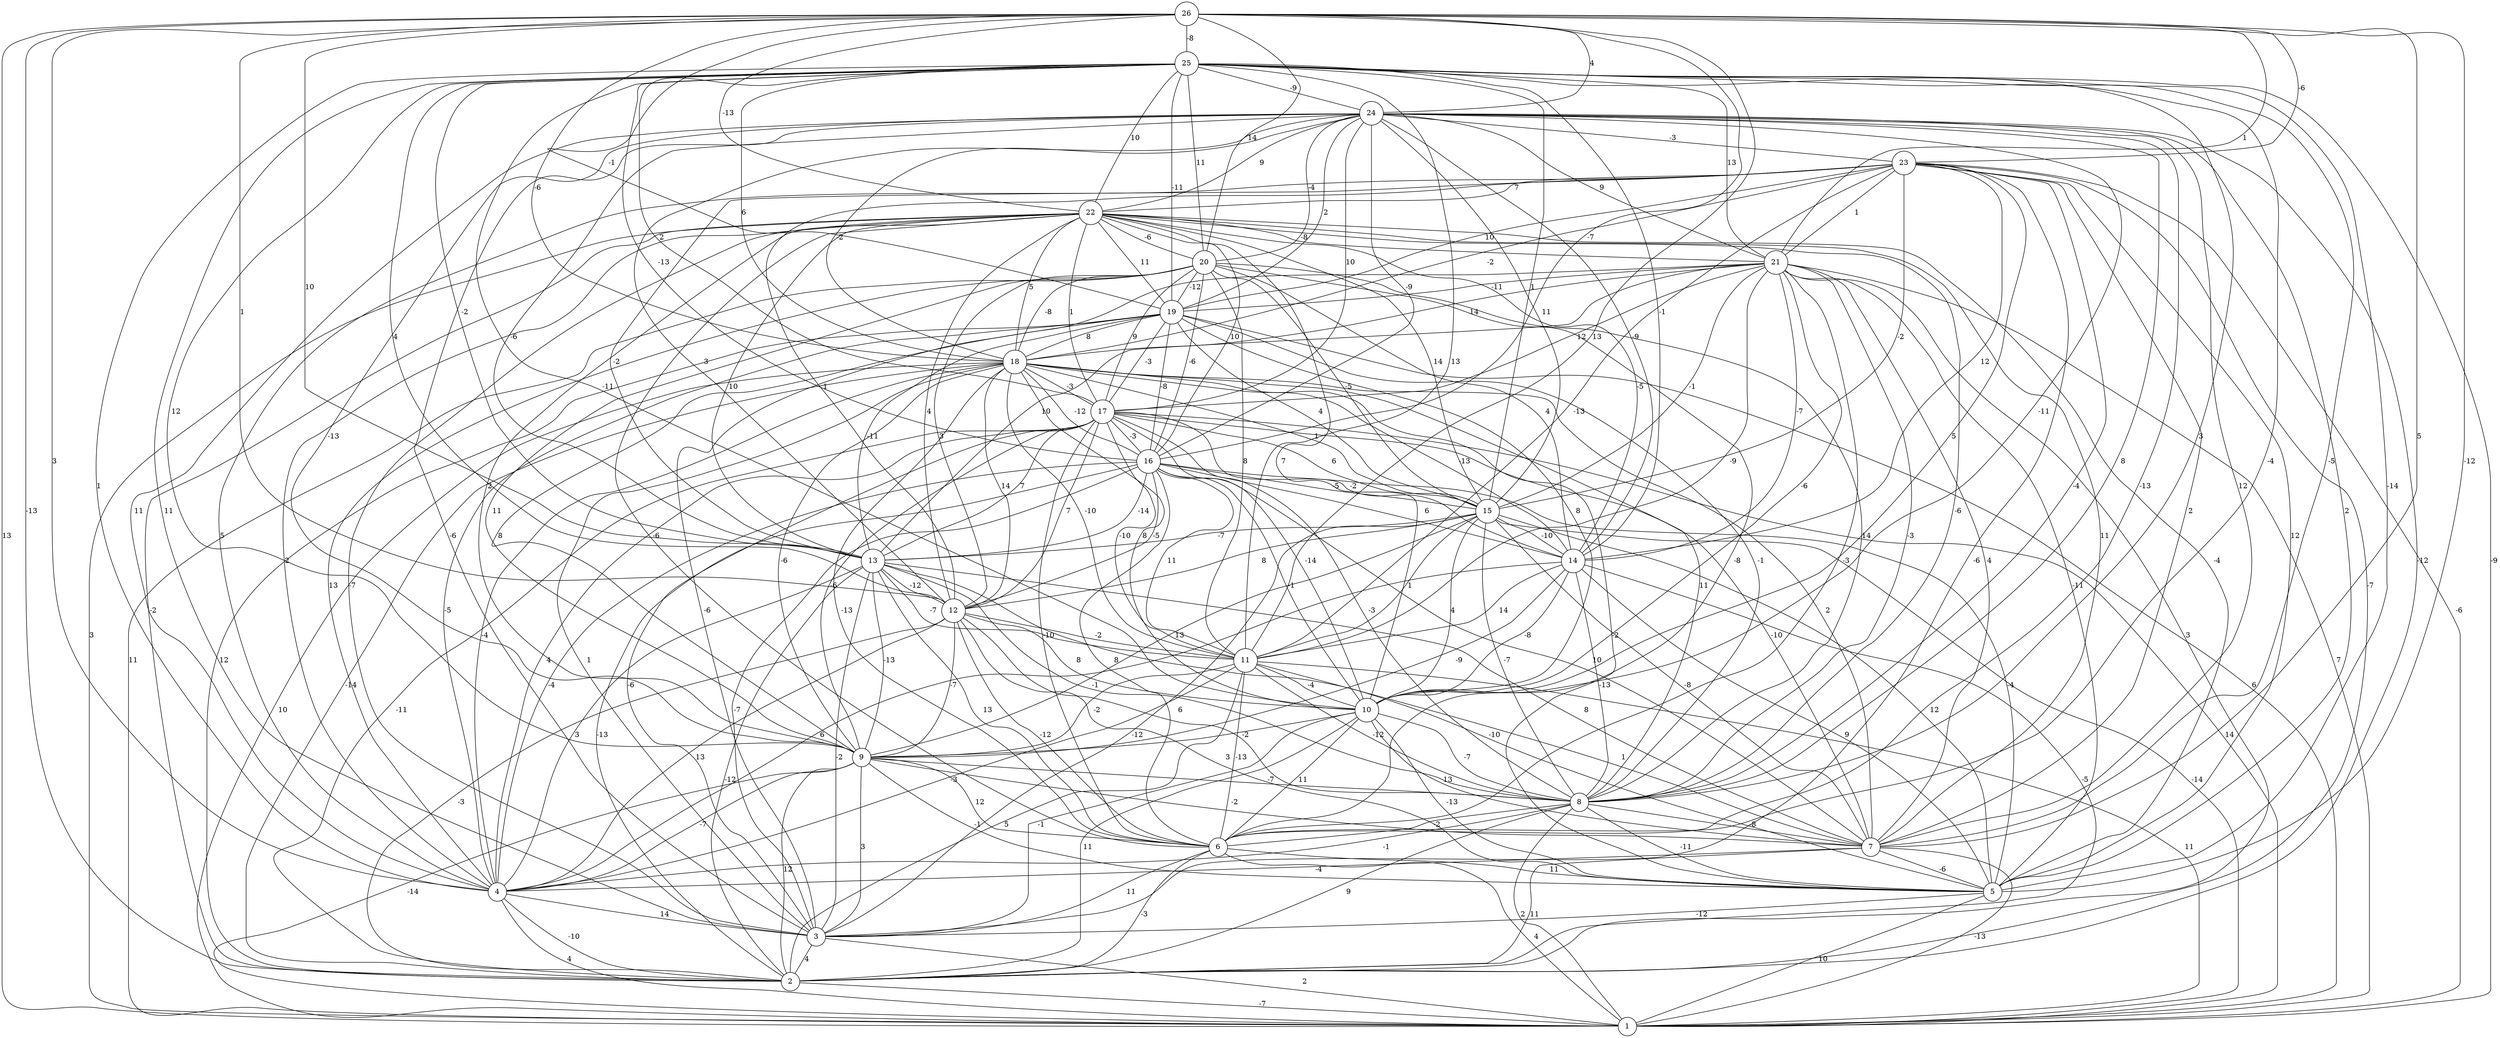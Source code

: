 graph { 
	 fontname="Helvetica,Arial,sans-serif" 
	 node [shape = circle]; 
	 26 -- 1 [label = "13"];
	 26 -- 2 [label = "-13"];
	 26 -- 4 [label = "3"];
	 26 -- 5 [label = "-12"];
	 26 -- 7 [label = "5"];
	 26 -- 11 [label = "13"];
	 26 -- 12 [label = "1"];
	 26 -- 13 [label = "10"];
	 26 -- 16 [label = "-7"];
	 26 -- 18 [label = "-6"];
	 26 -- 19 [label = "-1"];
	 26 -- 20 [label = "14"];
	 26 -- 21 [label = "1"];
	 26 -- 22 [label = "-13"];
	 26 -- 23 [label = "-6"];
	 26 -- 24 [label = "4"];
	 26 -- 25 [label = "-8"];
	 25 -- 1 [label = "-9"];
	 25 -- 3 [label = "11"];
	 25 -- 4 [label = "1"];
	 25 -- 5 [label = "-14"];
	 25 -- 6 [label = "-4"];
	 25 -- 7 [label = "-5"];
	 25 -- 8 [label = "3"];
	 25 -- 9 [label = "12"];
	 25 -- 10 [label = "-11"];
	 25 -- 11 [label = "13"];
	 25 -- 12 [label = "4"];
	 25 -- 13 [label = "-2"];
	 25 -- 14 [label = "-1"];
	 25 -- 15 [label = "1"];
	 25 -- 16 [label = "-13"];
	 25 -- 17 [label = "2"];
	 25 -- 18 [label = "6"];
	 25 -- 19 [label = "-11"];
	 25 -- 20 [label = "11"];
	 25 -- 21 [label = "13"];
	 25 -- 22 [label = "10"];
	 25 -- 24 [label = "-9"];
	 24 -- 2 [label = "-12"];
	 24 -- 3 [label = "-6"];
	 24 -- 4 [label = "11"];
	 24 -- 5 [label = "2"];
	 24 -- 6 [label = "-13"];
	 24 -- 7 [label = "12"];
	 24 -- 8 [label = "8"];
	 24 -- 9 [label = "-13"];
	 24 -- 10 [label = "-11"];
	 24 -- 12 [label = "3"];
	 24 -- 13 [label = "-6"];
	 24 -- 14 [label = "-9"];
	 24 -- 15 [label = "11"];
	 24 -- 16 [label = "-9"];
	 24 -- 17 [label = "10"];
	 24 -- 18 [label = "-2"];
	 24 -- 19 [label = "2"];
	 24 -- 20 [label = "-4"];
	 24 -- 21 [label = "9"];
	 24 -- 22 [label = "9"];
	 24 -- 23 [label = "-3"];
	 23 -- 1 [label = "-6"];
	 23 -- 2 [label = "-7"];
	 23 -- 3 [label = "-6"];
	 23 -- 4 [label = "5"];
	 23 -- 5 [label = "12"];
	 23 -- 7 [label = "2"];
	 23 -- 8 [label = "-4"];
	 23 -- 10 [label = "5"];
	 23 -- 11 [label = "-13"];
	 23 -- 12 [label = "1"];
	 23 -- 13 [label = "-2"];
	 23 -- 14 [label = "12"];
	 23 -- 15 [label = "-2"];
	 23 -- 18 [label = "-2"];
	 23 -- 19 [label = "10"];
	 23 -- 21 [label = "1"];
	 23 -- 22 [label = "7"];
	 22 -- 1 [label = "3"];
	 22 -- 2 [label = "-2"];
	 22 -- 3 [label = "-7"];
	 22 -- 4 [label = "2"];
	 22 -- 5 [label = "-4"];
	 22 -- 6 [label = "-6"];
	 22 -- 7 [label = "11"];
	 22 -- 8 [label = "-6"];
	 22 -- 9 [label = "2"];
	 22 -- 10 [label = "7"];
	 22 -- 12 [label = "4"];
	 22 -- 13 [label = "10"];
	 22 -- 14 [label = "-5"];
	 22 -- 15 [label = "14"];
	 22 -- 16 [label = "10"];
	 22 -- 17 [label = "1"];
	 22 -- 18 [label = "5"];
	 22 -- 19 [label = "11"];
	 22 -- 20 [label = "-6"];
	 22 -- 21 [label = "-8"];
	 21 -- 1 [label = "7"];
	 21 -- 2 [label = "3"];
	 21 -- 3 [label = "-6"];
	 21 -- 5 [label = "-11"];
	 21 -- 6 [label = "-3"];
	 21 -- 7 [label = "4"];
	 21 -- 8 [label = "-3"];
	 21 -- 10 [label = "-6"];
	 21 -- 11 [label = "-9"];
	 21 -- 13 [label = "10"];
	 21 -- 14 [label = "-7"];
	 21 -- 15 [label = "-1"];
	 21 -- 17 [label = "12"];
	 21 -- 18 [label = "14"];
	 21 -- 19 [label = "-11"];
	 20 -- 1 [label = "11"];
	 20 -- 4 [label = "13"];
	 20 -- 6 [label = "-8"];
	 20 -- 8 [label = "14"];
	 20 -- 9 [label = "11"];
	 20 -- 11 [label = "8"];
	 20 -- 12 [label = "3"];
	 20 -- 14 [label = "4"];
	 20 -- 15 [label = "-5"];
	 20 -- 16 [label = "-6"];
	 20 -- 17 [label = "9"];
	 20 -- 18 [label = "-8"];
	 20 -- 19 [label = "-12"];
	 19 -- 1 [label = "6"];
	 19 -- 2 [label = "12"];
	 19 -- 4 [label = "-5"];
	 19 -- 8 [label = "-1"];
	 19 -- 9 [label = "8"];
	 19 -- 10 [label = "8"];
	 19 -- 13 [label = "-11"];
	 19 -- 15 [label = "4"];
	 19 -- 16 [label = "-8"];
	 19 -- 17 [label = "-3"];
	 19 -- 18 [label = "8"];
	 18 -- 1 [label = "10"];
	 18 -- 2 [label = "-14"];
	 18 -- 3 [label = "1"];
	 18 -- 4 [label = "-4"];
	 18 -- 5 [label = "-2"];
	 18 -- 6 [label = "-13"];
	 18 -- 7 [label = "2"];
	 18 -- 8 [label = "11"];
	 18 -- 9 [label = "-6"];
	 18 -- 10 [label = "8"];
	 18 -- 11 [label = "-10"];
	 18 -- 12 [label = "14"];
	 18 -- 14 [label = "-13"];
	 18 -- 15 [label = "1"];
	 18 -- 16 [label = "-12"];
	 18 -- 17 [label = "-3"];
	 17 -- 1 [label = "14"];
	 17 -- 2 [label = "-11"];
	 17 -- 3 [label = "-6"];
	 17 -- 4 [label = "4"];
	 17 -- 6 [label = "-10"];
	 17 -- 7 [label = "-10"];
	 17 -- 8 [label = "-3"];
	 17 -- 9 [label = "-6"];
	 17 -- 10 [label = "-14"];
	 17 -- 11 [label = "-10"];
	 17 -- 12 [label = "7"];
	 17 -- 13 [label = "7"];
	 17 -- 14 [label = "-2"];
	 17 -- 15 [label = "6"];
	 17 -- 16 [label = "-3"];
	 16 -- 2 [label = "-13"];
	 16 -- 3 [label = "-7"];
	 16 -- 4 [label = "-4"];
	 16 -- 5 [label = "-4"];
	 16 -- 6 [label = "8"];
	 16 -- 7 [label = "10"];
	 16 -- 10 [label = "-1"];
	 16 -- 11 [label = "11"];
	 16 -- 12 [label = "-5"];
	 16 -- 13 [label = "-14"];
	 16 -- 14 [label = "6"];
	 16 -- 15 [label = "-5"];
	 15 -- 1 [label = "-14"];
	 15 -- 3 [label = "-12"];
	 15 -- 5 [label = "12"];
	 15 -- 7 [label = "-8"];
	 15 -- 8 [label = "-7"];
	 15 -- 9 [label = "13"];
	 15 -- 10 [label = "4"];
	 15 -- 11 [label = "1"];
	 15 -- 12 [label = "8"];
	 15 -- 13 [label = "-7"];
	 15 -- 14 [label = "-10"];
	 14 -- 2 [label = "-5"];
	 14 -- 4 [label = "6"];
	 14 -- 5 [label = "9"];
	 14 -- 8 [label = "-13"];
	 14 -- 9 [label = "-9"];
	 14 -- 10 [label = "-8"];
	 14 -- 11 [label = "14"];
	 13 -- 2 [label = "-12"];
	 13 -- 3 [label = "-2"];
	 13 -- 4 [label = "3"];
	 13 -- 5 [label = "-10"];
	 13 -- 6 [label = "13"];
	 13 -- 7 [label = "8"];
	 13 -- 8 [label = "-1"];
	 13 -- 9 [label = "-13"];
	 13 -- 11 [label = "-7"];
	 13 -- 12 [label = "-12"];
	 12 -- 2 [label = "-3"];
	 12 -- 4 [label = "13"];
	 12 -- 5 [label = "3"];
	 12 -- 6 [label = "-12"];
	 12 -- 8 [label = "6"];
	 12 -- 9 [label = "-7"];
	 12 -- 10 [label = "8"];
	 12 -- 11 [label = "-2"];
	 11 -- 1 [label = "11"];
	 11 -- 2 [label = "5"];
	 11 -- 4 [label = "-3"];
	 11 -- 6 [label = "-13"];
	 11 -- 7 [label = "1"];
	 11 -- 8 [label = "-12"];
	 11 -- 9 [label = "-2"];
	 11 -- 10 [label = "-4"];
	 10 -- 2 [label = "11"];
	 10 -- 3 [label = "-1"];
	 10 -- 5 [label = "-13"];
	 10 -- 6 [label = "11"];
	 10 -- 7 [label = "13"];
	 10 -- 8 [label = "-7"];
	 10 -- 9 [label = "-2"];
	 9 -- 1 [label = "-14"];
	 9 -- 2 [label = "12"];
	 9 -- 3 [label = "3"];
	 9 -- 4 [label = "-7"];
	 9 -- 5 [label = "-1"];
	 9 -- 6 [label = "12"];
	 9 -- 7 [label = "-2"];
	 9 -- 8 [label = "-7"];
	 8 -- 1 [label = "2"];
	 8 -- 2 [label = "9"];
	 8 -- 4 [label = "-1"];
	 8 -- 5 [label = "-11"];
	 8 -- 6 [label = "-2"];
	 8 -- 7 [label = "-8"];
	 7 -- 1 [label = "-13"];
	 7 -- 2 [label = "11"];
	 7 -- 4 [label = "-4"];
	 7 -- 5 [label = "-6"];
	 6 -- 1 [label = "4"];
	 6 -- 2 [label = "-3"];
	 6 -- 3 [label = "11"];
	 6 -- 5 [label = "11"];
	 5 -- 1 [label = "10"];
	 5 -- 3 [label = "-12"];
	 4 -- 1 [label = "4"];
	 4 -- 2 [label = "-10"];
	 4 -- 3 [label = "14"];
	 3 -- 1 [label = "2"];
	 3 -- 2 [label = "4"];
	 2 -- 1 [label = "-7"];
	 1;
	 2;
	 3;
	 4;
	 5;
	 6;
	 7;
	 8;
	 9;
	 10;
	 11;
	 12;
	 13;
	 14;
	 15;
	 16;
	 17;
	 18;
	 19;
	 20;
	 21;
	 22;
	 23;
	 24;
	 25;
	 26;
}
